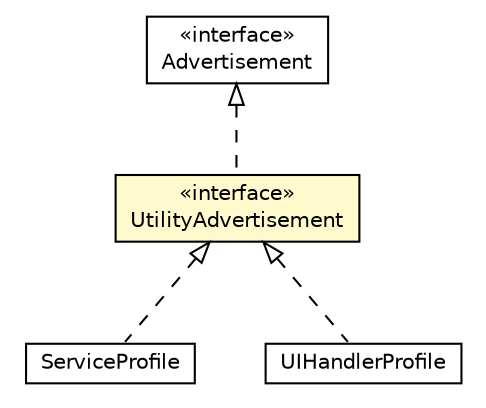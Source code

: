 #!/usr/local/bin/dot
#
# Class diagram 
# Generated by UMLGraph version R5_6-24-gf6e263 (http://www.umlgraph.org/)
#

digraph G {
	edge [fontname="Helvetica",fontsize=10,labelfontname="Helvetica",labelfontsize=10];
	node [fontname="Helvetica",fontsize=10,shape=plaintext];
	nodesep=0.25;
	ranksep=0.5;
	// org.universAAL.middleware.bus.model.matchable.Advertisement
	c8500184 [label=<<table title="org.universAAL.middleware.bus.model.matchable.Advertisement" border="0" cellborder="1" cellspacing="0" cellpadding="2" port="p" href="./Advertisement.html">
		<tr><td><table border="0" cellspacing="0" cellpadding="1">
<tr><td align="center" balign="center"> &#171;interface&#187; </td></tr>
<tr><td align="center" balign="center"> Advertisement </td></tr>
		</table></td></tr>
		</table>>, URL="./Advertisement.html", fontname="Helvetica", fontcolor="black", fontsize=10.0];
	// org.universAAL.middleware.bus.model.matchable.UtilityAdvertisement
	c8500187 [label=<<table title="org.universAAL.middleware.bus.model.matchable.UtilityAdvertisement" border="0" cellborder="1" cellspacing="0" cellpadding="2" port="p" bgcolor="lemonChiffon" href="./UtilityAdvertisement.html">
		<tr><td><table border="0" cellspacing="0" cellpadding="1">
<tr><td align="center" balign="center"> &#171;interface&#187; </td></tr>
<tr><td align="center" balign="center"> UtilityAdvertisement </td></tr>
		</table></td></tr>
		</table>>, URL="./UtilityAdvertisement.html", fontname="Helvetica", fontcolor="black", fontsize=10.0];
	// org.universAAL.middleware.service.owls.profile.ServiceProfile
	c8500267 [label=<<table title="org.universAAL.middleware.service.owls.profile.ServiceProfile" border="0" cellborder="1" cellspacing="0" cellpadding="2" port="p" href="../../../service/owls/profile/ServiceProfile.html">
		<tr><td><table border="0" cellspacing="0" cellpadding="1">
<tr><td align="center" balign="center"> ServiceProfile </td></tr>
		</table></td></tr>
		</table>>, URL="../../../service/owls/profile/ServiceProfile.html", fontname="Helvetica", fontcolor="black", fontsize=10.0];
	// org.universAAL.middleware.ui.UIHandlerProfile
	c8500298 [label=<<table title="org.universAAL.middleware.ui.UIHandlerProfile" border="0" cellborder="1" cellspacing="0" cellpadding="2" port="p" href="../../../ui/UIHandlerProfile.html">
		<tr><td><table border="0" cellspacing="0" cellpadding="1">
<tr><td align="center" balign="center"> UIHandlerProfile </td></tr>
		</table></td></tr>
		</table>>, URL="../../../ui/UIHandlerProfile.html", fontname="Helvetica", fontcolor="black", fontsize=10.0];
	//org.universAAL.middleware.bus.model.matchable.UtilityAdvertisement implements org.universAAL.middleware.bus.model.matchable.Advertisement
	c8500184:p -> c8500187:p [dir=back,arrowtail=empty,style=dashed];
	//org.universAAL.middleware.service.owls.profile.ServiceProfile implements org.universAAL.middleware.bus.model.matchable.UtilityAdvertisement
	c8500187:p -> c8500267:p [dir=back,arrowtail=empty,style=dashed];
	//org.universAAL.middleware.ui.UIHandlerProfile implements org.universAAL.middleware.bus.model.matchable.UtilityAdvertisement
	c8500187:p -> c8500298:p [dir=back,arrowtail=empty,style=dashed];
}

